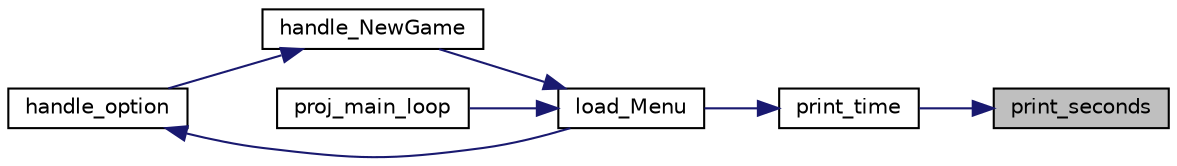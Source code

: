 digraph "print_seconds"
{
 // LATEX_PDF_SIZE
  edge [fontname="Helvetica",fontsize="10",labelfontname="Helvetica",labelfontsize="10"];
  node [fontname="Helvetica",fontsize="10",shape=record];
  rankdir="RL";
  Node1 [label="print_seconds",height=0.2,width=0.4,color="black", fillcolor="grey75", style="filled", fontcolor="black",tooltip="Imprime os segundos no ecrã"];
  Node1 -> Node2 [dir="back",color="midnightblue",fontsize="10",style="solid",fontname="Helvetica"];
  Node2 [label="print_time",height=0.2,width=0.4,color="black", fillcolor="white", style="filled",URL="$_menu_8h.html#a1d3b9e2f6a84979d50519ae6cdfe6361",tooltip="Imprime o tempo do dia em horas/minutos/segundos no ecrã"];
  Node2 -> Node3 [dir="back",color="midnightblue",fontsize="10",style="solid",fontname="Helvetica"];
  Node3 [label="load_Menu",height=0.2,width=0.4,color="black", fillcolor="white", style="filled",URL="$_menu_8h.html#afea940cd55650dc9c5b8d4a0d297d0d5",tooltip="Carrega o ecrã inicial do menu numa frame rate fixa."];
  Node3 -> Node4 [dir="back",color="midnightblue",fontsize="10",style="solid",fontname="Helvetica"];
  Node4 [label="handle_NewGame",height=0.2,width=0.4,color="black", fillcolor="white", style="filled",URL="$_menu_8h.html#a63dbf12b8d56e422c548c758f7248c0c",tooltip="Trata da opção New Game do menu, carrega o jogo."];
  Node4 -> Node5 [dir="back",color="midnightblue",fontsize="10",style="solid",fontname="Helvetica"];
  Node5 [label="handle_option",height=0.2,width=0.4,color="black", fillcolor="white", style="filled",URL="$_menu_8h.html#aa283ff2c61ef57157639de3df5df28ab",tooltip="Trata da opção de menu que for passada como parâmetro."];
  Node5 -> Node3 [dir="back",color="midnightblue",fontsize="10",style="solid",fontname="Helvetica"];
  Node3 -> Node6 [dir="back",color="midnightblue",fontsize="10",style="solid",fontname="Helvetica"];
  Node6 [label="proj_main_loop",height=0.2,width=0.4,color="black", fillcolor="white", style="filled",URL="$main_8c.html#a2a16f651eccbd248e1ad3b3b924b143b",tooltip=" "];
}
